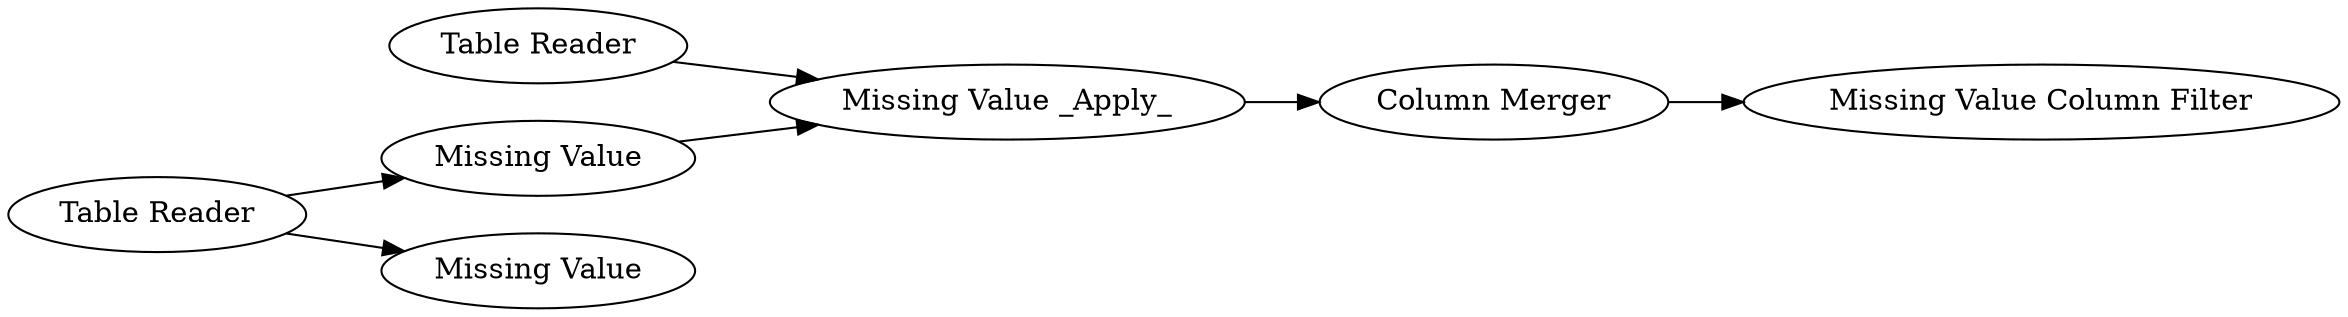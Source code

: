 digraph {
	6 -> 16
	16 -> 15
	13 -> 6
	10 -> 3
	10 -> 5
	3 -> 6
	5 [label="Missing Value"]
	16 [label="Column Merger"]
	13 [label="Table Reader"]
	6 [label="Missing Value _Apply_"]
	15 [label="Missing Value Column Filter"]
	3 [label="Missing Value"]
	10 [label="Table Reader"]
	rankdir=LR
}
